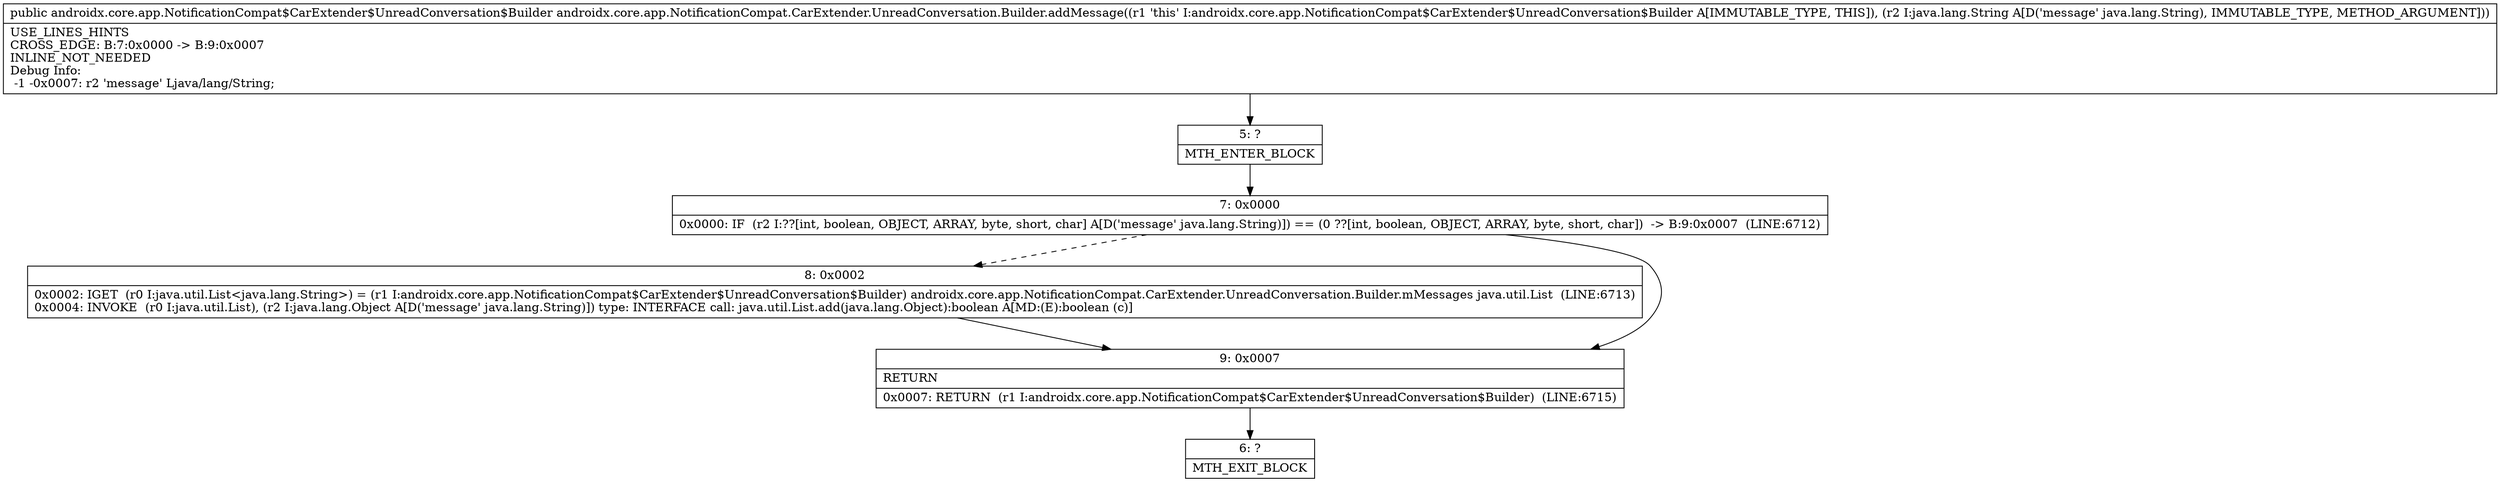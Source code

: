 digraph "CFG forandroidx.core.app.NotificationCompat.CarExtender.UnreadConversation.Builder.addMessage(Ljava\/lang\/String;)Landroidx\/core\/app\/NotificationCompat$CarExtender$UnreadConversation$Builder;" {
Node_5 [shape=record,label="{5\:\ ?|MTH_ENTER_BLOCK\l}"];
Node_7 [shape=record,label="{7\:\ 0x0000|0x0000: IF  (r2 I:??[int, boolean, OBJECT, ARRAY, byte, short, char] A[D('message' java.lang.String)]) == (0 ??[int, boolean, OBJECT, ARRAY, byte, short, char])  \-\> B:9:0x0007  (LINE:6712)\l}"];
Node_8 [shape=record,label="{8\:\ 0x0002|0x0002: IGET  (r0 I:java.util.List\<java.lang.String\>) = (r1 I:androidx.core.app.NotificationCompat$CarExtender$UnreadConversation$Builder) androidx.core.app.NotificationCompat.CarExtender.UnreadConversation.Builder.mMessages java.util.List  (LINE:6713)\l0x0004: INVOKE  (r0 I:java.util.List), (r2 I:java.lang.Object A[D('message' java.lang.String)]) type: INTERFACE call: java.util.List.add(java.lang.Object):boolean A[MD:(E):boolean (c)]\l}"];
Node_9 [shape=record,label="{9\:\ 0x0007|RETURN\l|0x0007: RETURN  (r1 I:androidx.core.app.NotificationCompat$CarExtender$UnreadConversation$Builder)  (LINE:6715)\l}"];
Node_6 [shape=record,label="{6\:\ ?|MTH_EXIT_BLOCK\l}"];
MethodNode[shape=record,label="{public androidx.core.app.NotificationCompat$CarExtender$UnreadConversation$Builder androidx.core.app.NotificationCompat.CarExtender.UnreadConversation.Builder.addMessage((r1 'this' I:androidx.core.app.NotificationCompat$CarExtender$UnreadConversation$Builder A[IMMUTABLE_TYPE, THIS]), (r2 I:java.lang.String A[D('message' java.lang.String), IMMUTABLE_TYPE, METHOD_ARGUMENT]))  | USE_LINES_HINTS\lCROSS_EDGE: B:7:0x0000 \-\> B:9:0x0007\lINLINE_NOT_NEEDED\lDebug Info:\l  \-1 \-0x0007: r2 'message' Ljava\/lang\/String;\l}"];
MethodNode -> Node_5;Node_5 -> Node_7;
Node_7 -> Node_8[style=dashed];
Node_7 -> Node_9;
Node_8 -> Node_9;
Node_9 -> Node_6;
}

